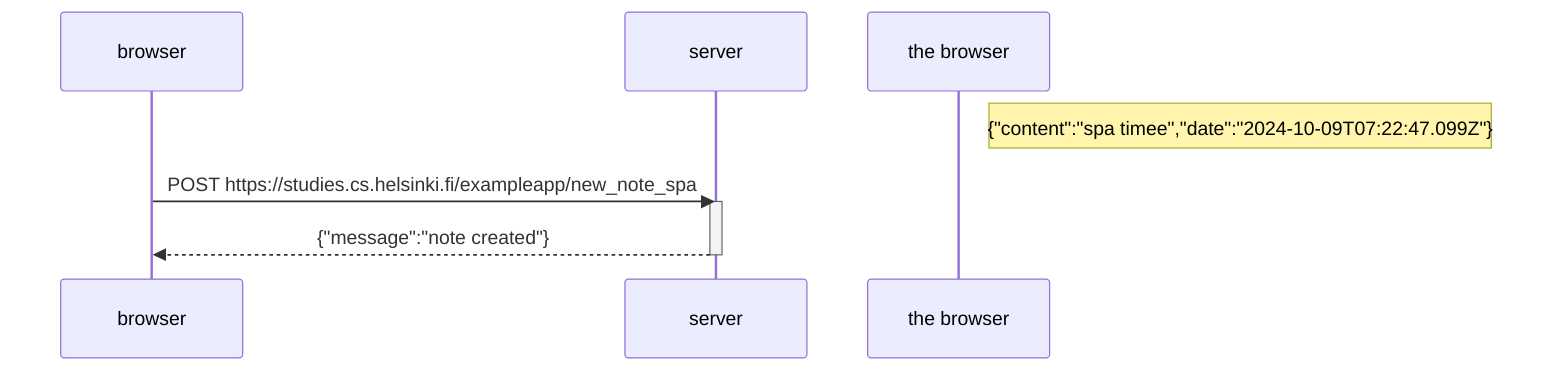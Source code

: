 sequenceDiagram
    participant browser
    participant server

    Note right of the browser: {"content":"spa timee","date":"2024-10-09T07:22:47.099Z"}

    browser->>server: POST https://studies.cs.helsinki.fi/exampleapp/new_note_spa
    activate server
    server-->>browser: {"message":"note created"}
    deactivate server